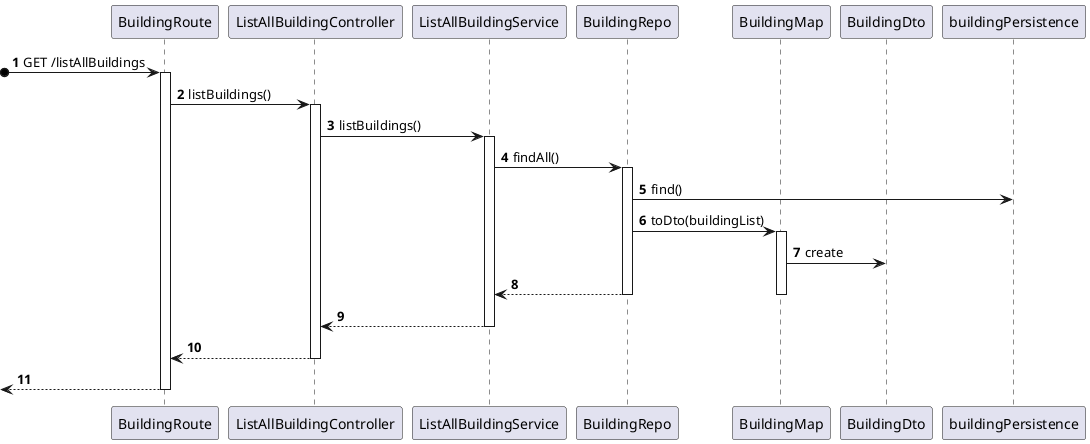 @startuml SequenceDiagramLevel3
'https://plantuml.com/sequence-diagram

autonumber
participant BuildingRoute
participant ListAllBuildingController
participant ListAllBuildingService
participant BuildingRepo
participant BuildingMap
participant BuildingDto
participant buildingPersistence

?o->BuildingRoute : GET /listAllBuildings

activate BuildingRoute

BuildingRoute -> ListAllBuildingController : listBuildings()
activate ListAllBuildingController

ListAllBuildingController -> ListAllBuildingService : listBuildings()
activate ListAllBuildingService

ListAllBuildingService -> BuildingRepo : findAll()
activate BuildingRepo

BuildingRepo -> buildingPersistence : find()

BuildingRepo -> BuildingMap : toDto(buildingList)
activate BuildingMap

BuildingMap -> BuildingDto : create

BuildingRepo --> ListAllBuildingService
deactivate BuildingMap
deactivate BuildingRepo

ListAllBuildingService --> ListAllBuildingController
deactivate ListAllBuildingService

ListAllBuildingController --> BuildingRoute

deactivate ListAllBuildingController


<--BuildingRoute
deactivate BuildingRoute


@enduml